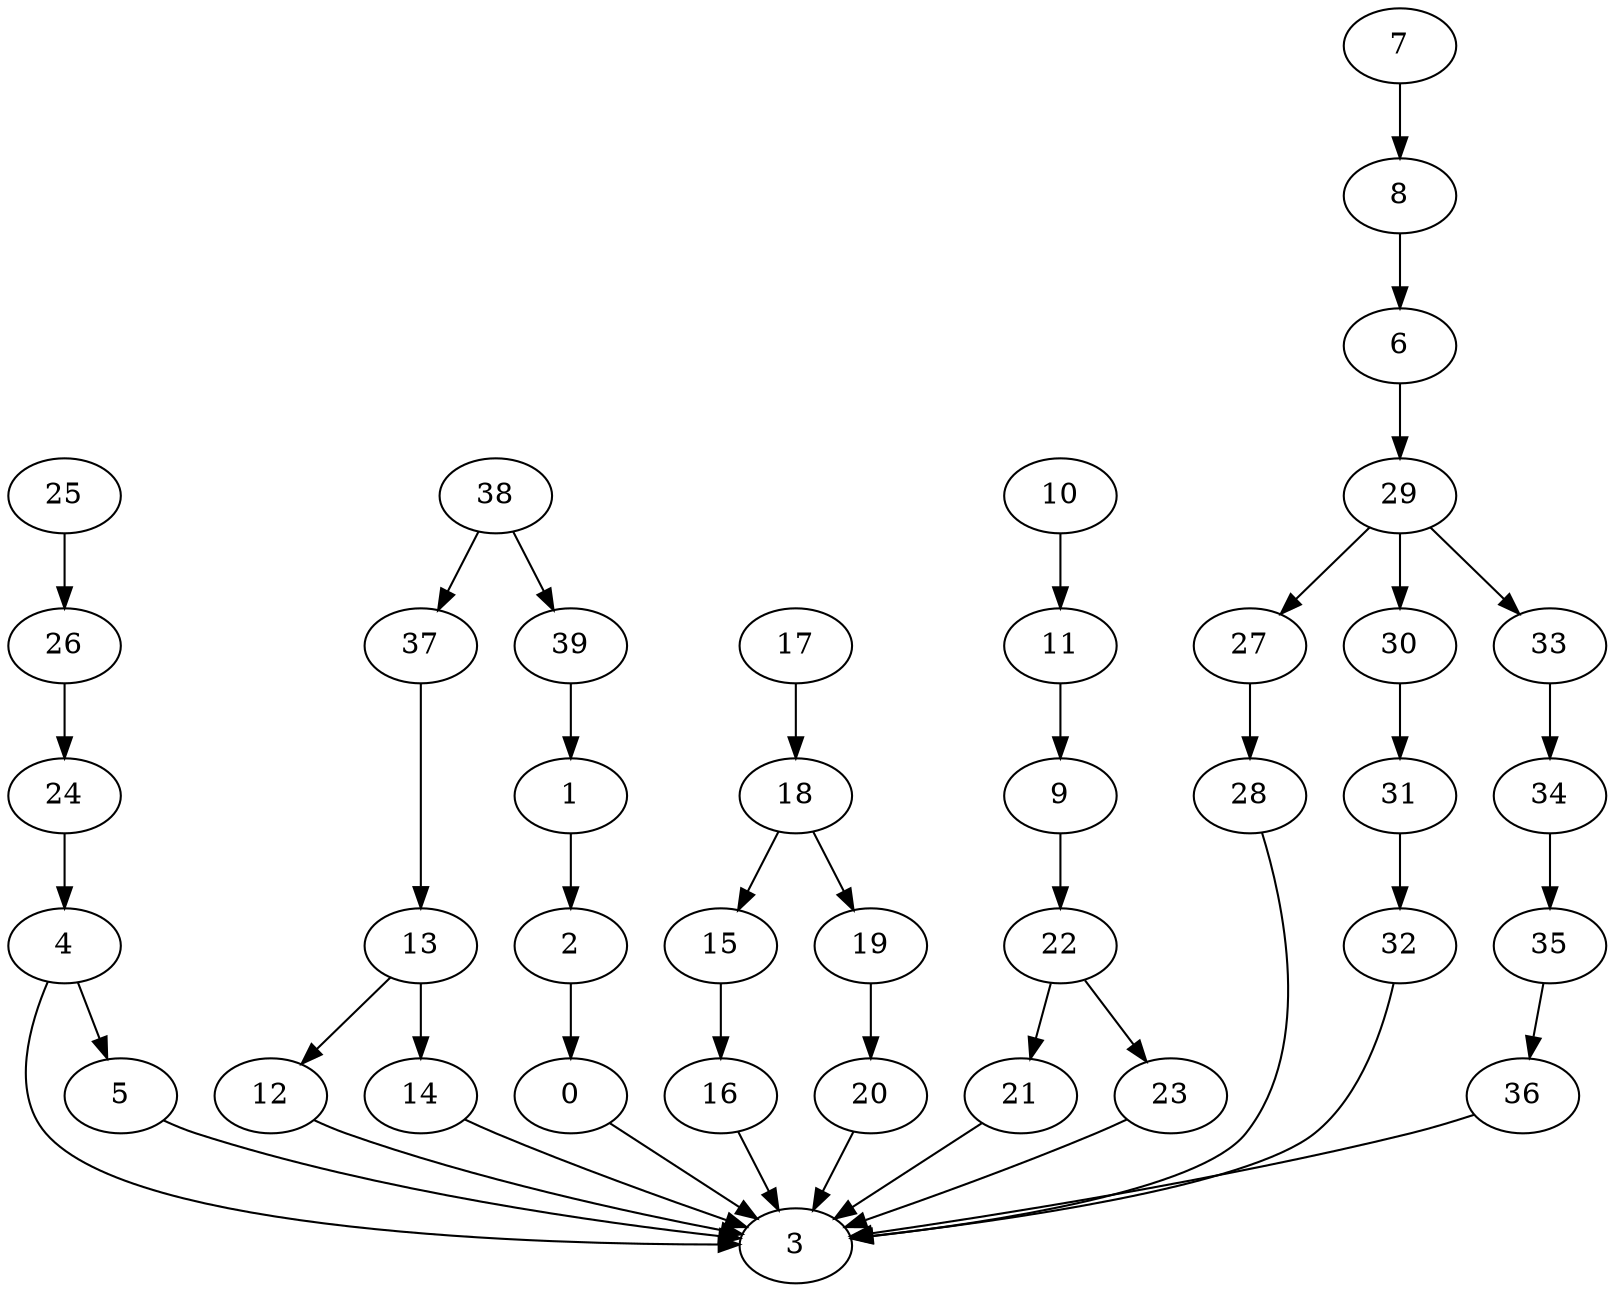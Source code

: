 strict digraph  {
0 [exec=169];
1 [exec=131];
2 [exec=147];
3 [exec=56];
4 [exec=95];
5 [exec=133];
6 [exec=65];
7 [exec=197];
8 [exec=62];
9 [exec=158];
10 [exec=58];
11 [exec=64];
12 [exec=71];
13 [exec=79];
14 [exec=67];
15 [exec=115];
16 [exec=82];
17 [exec=90];
18 [exec=97];
19 [exec=183];
20 [exec=50];
21 [exec=59];
22 [exec=51];
23 [exec=138];
24 [exec=82];
25 [exec=182];
26 [exec=199];
27 [exec=137];
28 [exec=116];
29 [exec=117];
30 [exec=157];
31 [exec=54];
32 [exec=192];
33 [exec=85];
34 [exec=64];
35 [exec=114];
36 [exec=58];
37 [exec=163];
38 [exec=68];
39 [exec=114];
0 -> 3  [comm=8];
1 -> 2  [comm=16];
2 -> 0  [comm=14];
4 -> 5  [comm=16];
4 -> 3  [comm=14];
5 -> 3  [comm=5];
6 -> 29  [comm=18];
7 -> 8  [comm=8];
8 -> 6  [comm=8];
9 -> 22  [comm=14];
10 -> 11  [comm=11];
11 -> 9  [comm=5];
12 -> 3  [comm=19];
13 -> 14  [comm=6];
13 -> 12  [comm=18];
14 -> 3  [comm=20];
15 -> 16  [comm=19];
16 -> 3  [comm=11];
17 -> 18  [comm=7];
18 -> 19  [comm=5];
18 -> 15  [comm=14];
19 -> 20  [comm=5];
20 -> 3  [comm=16];
21 -> 3  [comm=14];
22 -> 23  [comm=7];
22 -> 21  [comm=12];
23 -> 3  [comm=20];
24 -> 4  [comm=11];
25 -> 26  [comm=8];
26 -> 24  [comm=16];
27 -> 28  [comm=17];
28 -> 3  [comm=19];
29 -> 30  [comm=9];
29 -> 27  [comm=16];
29 -> 33  [comm=17];
30 -> 31  [comm=8];
31 -> 32  [comm=13];
32 -> 3  [comm=8];
33 -> 34  [comm=8];
34 -> 35  [comm=7];
35 -> 36  [comm=15];
36 -> 3  [comm=17];
37 -> 13  [comm=11];
38 -> 39  [comm=8];
38 -> 37  [comm=5];
39 -> 1  [comm=20];
}
